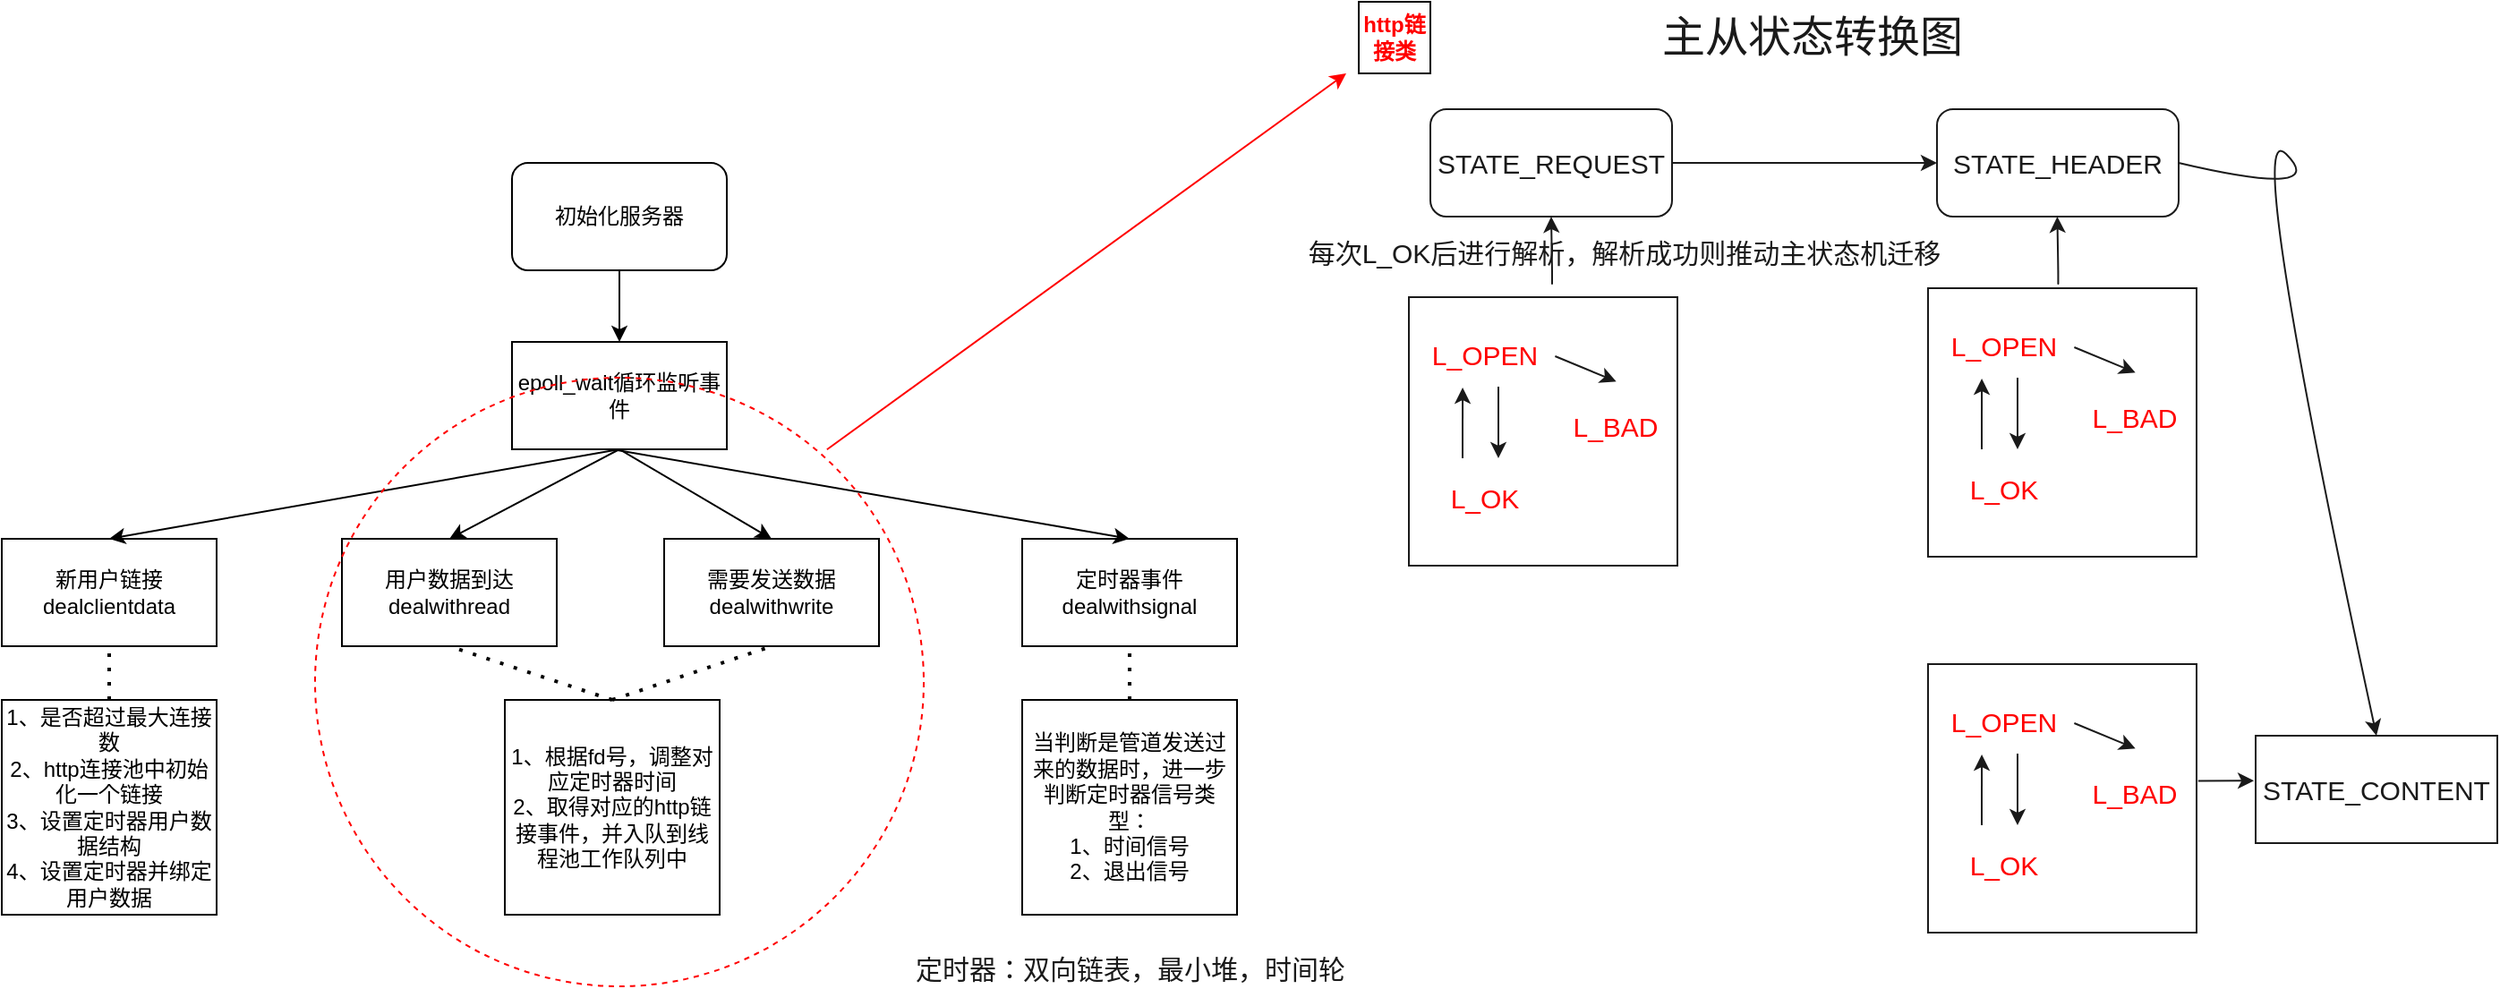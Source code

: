 <mxfile version="17.5.0" type="github">
  <diagram id="A5NiPpgJj7nc6MVz3xeY" name="Page-1">
    <mxGraphModel dx="1673" dy="941" grid="1" gridSize="10" guides="1" tooltips="1" connect="1" arrows="1" fold="1" page="1" pageScale="1" pageWidth="827" pageHeight="1169" math="0" shadow="0">
      <root>
        <mxCell id="0" />
        <mxCell id="1" parent="0" />
        <mxCell id="RjcR3AsE55ujhxijjUr5-1" value="初始化服务器" style="rounded=1;whiteSpace=wrap;html=1;" vertex="1" parent="1">
          <mxGeometry x="354" y="90" width="120" height="60" as="geometry" />
        </mxCell>
        <mxCell id="RjcR3AsE55ujhxijjUr5-3" value="epoll_wait循环监听事件" style="rounded=0;whiteSpace=wrap;html=1;" vertex="1" parent="1">
          <mxGeometry x="354" y="190" width="120" height="60" as="geometry" />
        </mxCell>
        <mxCell id="RjcR3AsE55ujhxijjUr5-4" value="新用户链接&lt;br&gt;dealclientdata" style="rounded=0;whiteSpace=wrap;html=1;" vertex="1" parent="1">
          <mxGeometry x="69" y="300" width="120" height="60" as="geometry" />
        </mxCell>
        <mxCell id="RjcR3AsE55ujhxijjUr5-5" value="用户数据到达&lt;br&gt;dealwithread" style="rounded=0;whiteSpace=wrap;html=1;" vertex="1" parent="1">
          <mxGeometry x="259" y="300" width="120" height="60" as="geometry" />
        </mxCell>
        <mxCell id="RjcR3AsE55ujhxijjUr5-6" value="需要发送数据&lt;br&gt;dealwithwrite" style="rounded=0;whiteSpace=wrap;html=1;" vertex="1" parent="1">
          <mxGeometry x="439" y="300" width="120" height="60" as="geometry" />
        </mxCell>
        <mxCell id="RjcR3AsE55ujhxijjUr5-7" value="定时器事件&lt;br&gt;dealwithsignal" style="rounded=0;whiteSpace=wrap;html=1;" vertex="1" parent="1">
          <mxGeometry x="639" y="300" width="120" height="60" as="geometry" />
        </mxCell>
        <mxCell id="RjcR3AsE55ujhxijjUr5-9" value="" style="endArrow=classic;html=1;rounded=0;entryX=0.5;entryY=0;entryDx=0;entryDy=0;exitX=0.5;exitY=1;exitDx=0;exitDy=0;" edge="1" parent="1" source="RjcR3AsE55ujhxijjUr5-3" target="RjcR3AsE55ujhxijjUr5-4">
          <mxGeometry width="50" height="50" relative="1" as="geometry">
            <mxPoint x="190" y="270" as="sourcePoint" />
            <mxPoint x="240" y="220" as="targetPoint" />
          </mxGeometry>
        </mxCell>
        <mxCell id="RjcR3AsE55ujhxijjUr5-10" value="" style="endArrow=classic;html=1;rounded=0;entryX=0.5;entryY=0;entryDx=0;entryDy=0;exitX=0.5;exitY=1;exitDx=0;exitDy=0;" edge="1" parent="1" source="RjcR3AsE55ujhxijjUr5-3" target="RjcR3AsE55ujhxijjUr5-5">
          <mxGeometry width="50" height="50" relative="1" as="geometry">
            <mxPoint x="424" y="260.0" as="sourcePoint" />
            <mxPoint x="139" y="310.0" as="targetPoint" />
          </mxGeometry>
        </mxCell>
        <mxCell id="RjcR3AsE55ujhxijjUr5-11" value="" style="endArrow=classic;html=1;rounded=0;entryX=0.5;entryY=0;entryDx=0;entryDy=0;exitX=0.5;exitY=1;exitDx=0;exitDy=0;" edge="1" parent="1" source="RjcR3AsE55ujhxijjUr5-3" target="RjcR3AsE55ujhxijjUr5-6">
          <mxGeometry width="50" height="50" relative="1" as="geometry">
            <mxPoint x="434" y="270.0" as="sourcePoint" />
            <mxPoint x="149" y="320.0" as="targetPoint" />
          </mxGeometry>
        </mxCell>
        <mxCell id="RjcR3AsE55ujhxijjUr5-12" value="" style="endArrow=classic;html=1;rounded=0;entryX=0.5;entryY=0;entryDx=0;entryDy=0;" edge="1" parent="1" target="RjcR3AsE55ujhxijjUr5-7">
          <mxGeometry width="50" height="50" relative="1" as="geometry">
            <mxPoint x="410" y="250" as="sourcePoint" />
            <mxPoint x="159" y="330.0" as="targetPoint" />
          </mxGeometry>
        </mxCell>
        <mxCell id="RjcR3AsE55ujhxijjUr5-13" value="" style="endArrow=classic;html=1;rounded=0;entryX=0.5;entryY=0;entryDx=0;entryDy=0;exitX=0.5;exitY=1;exitDx=0;exitDy=0;" edge="1" parent="1" source="RjcR3AsE55ujhxijjUr5-1" target="RjcR3AsE55ujhxijjUr5-3">
          <mxGeometry width="50" height="50" relative="1" as="geometry">
            <mxPoint x="454" y="290.0" as="sourcePoint" />
            <mxPoint x="169" y="340.0" as="targetPoint" />
          </mxGeometry>
        </mxCell>
        <mxCell id="RjcR3AsE55ujhxijjUr5-14" value="1、是否超过最大连接数&lt;br&gt;2、http连接池中初始化一个链接&lt;br&gt;3、设置定时器用户数据结构&lt;br&gt;4、设置定时器并绑定用户数据" style="whiteSpace=wrap;html=1;aspect=fixed;" vertex="1" parent="1">
          <mxGeometry x="69" y="390" width="120" height="120" as="geometry" />
        </mxCell>
        <mxCell id="RjcR3AsE55ujhxijjUr5-17" value="" style="endArrow=none;dashed=1;html=1;dashPattern=1 3;strokeWidth=2;rounded=0;entryX=0.5;entryY=1;entryDx=0;entryDy=0;exitX=0.5;exitY=0;exitDx=0;exitDy=0;" edge="1" parent="1" source="RjcR3AsE55ujhxijjUr5-14" target="RjcR3AsE55ujhxijjUr5-4">
          <mxGeometry width="50" height="50" relative="1" as="geometry">
            <mxPoint x="120" y="410" as="sourcePoint" />
            <mxPoint x="170" y="360" as="targetPoint" />
          </mxGeometry>
        </mxCell>
        <mxCell id="RjcR3AsE55ujhxijjUr5-18" value="1、根据fd号，调整对应定时器时间&lt;br&gt;2、取得对应的http链接事件，并入队到线程池工作队列中" style="whiteSpace=wrap;html=1;aspect=fixed;" vertex="1" parent="1">
          <mxGeometry x="350" y="390" width="120" height="120" as="geometry" />
        </mxCell>
        <mxCell id="RjcR3AsE55ujhxijjUr5-19" value="" style="endArrow=none;dashed=1;html=1;dashPattern=1 3;strokeWidth=2;rounded=0;exitX=0.5;exitY=0;exitDx=0;exitDy=0;entryX=0.5;entryY=1;entryDx=0;entryDy=0;" edge="1" parent="1" source="RjcR3AsE55ujhxijjUr5-18" target="RjcR3AsE55ujhxijjUr5-5">
          <mxGeometry width="50" height="50" relative="1" as="geometry">
            <mxPoint x="300" y="410" as="sourcePoint" />
            <mxPoint x="350" y="360" as="targetPoint" />
          </mxGeometry>
        </mxCell>
        <mxCell id="RjcR3AsE55ujhxijjUr5-20" value="" style="endArrow=none;dashed=1;html=1;dashPattern=1 3;strokeWidth=2;rounded=0;entryX=0.5;entryY=1;entryDx=0;entryDy=0;" edge="1" parent="1" target="RjcR3AsE55ujhxijjUr5-6">
          <mxGeometry width="50" height="50" relative="1" as="geometry">
            <mxPoint x="410" y="390" as="sourcePoint" />
            <mxPoint x="540" y="370" as="targetPoint" />
          </mxGeometry>
        </mxCell>
        <mxCell id="RjcR3AsE55ujhxijjUr5-21" value="当判断是管道发送过来的数据时，进一步判断定时器信号类型：&lt;br&gt;1、时间信号&lt;br&gt;2、退出信号" style="whiteSpace=wrap;html=1;aspect=fixed;" vertex="1" parent="1">
          <mxGeometry x="639" y="390" width="120" height="120" as="geometry" />
        </mxCell>
        <mxCell id="RjcR3AsE55ujhxijjUr5-22" value="" style="endArrow=none;dashed=1;html=1;dashPattern=1 3;strokeWidth=2;rounded=0;entryX=0.5;entryY=1;entryDx=0;entryDy=0;exitX=0.5;exitY=0;exitDx=0;exitDy=0;" edge="1" parent="1" source="RjcR3AsE55ujhxijjUr5-21" target="RjcR3AsE55ujhxijjUr5-7">
          <mxGeometry width="50" height="50" relative="1" as="geometry">
            <mxPoint x="580" y="430" as="sourcePoint" />
            <mxPoint x="630" y="380" as="targetPoint" />
          </mxGeometry>
        </mxCell>
        <mxCell id="RjcR3AsE55ujhxijjUr5-23" value="&lt;b&gt;&lt;font color=&quot;#ff0000&quot;&gt;http链接类&lt;/font&gt;&lt;/b&gt;" style="whiteSpace=wrap;html=1;aspect=fixed;" vertex="1" parent="1">
          <mxGeometry x="827" width="40" height="40" as="geometry" />
        </mxCell>
        <mxCell id="RjcR3AsE55ujhxijjUr5-27" value="" style="ellipse;whiteSpace=wrap;html=1;aspect=fixed;dashed=1;fillColor=none;strokeColor=#FF0000;" vertex="1" parent="1">
          <mxGeometry x="244" y="210" width="340" height="340" as="geometry" />
        </mxCell>
        <mxCell id="RjcR3AsE55ujhxijjUr5-28" value="" style="endArrow=classic;html=1;rounded=1;exitX=0.841;exitY=0.118;exitDx=0;exitDy=0;exitPerimeter=0;strokeColor=#FF0000;" edge="1" parent="1" source="RjcR3AsE55ujhxijjUr5-27">
          <mxGeometry width="50" height="50" relative="1" as="geometry">
            <mxPoint x="540" y="250" as="sourcePoint" />
            <mxPoint x="820" y="40" as="targetPoint" />
          </mxGeometry>
        </mxCell>
        <mxCell id="RjcR3AsE55ujhxijjUr5-29" value="&lt;font style=&quot;font-size: 24px&quot;&gt;主从状态转换图&lt;/font&gt;" style="text;html=1;align=center;verticalAlign=middle;resizable=0;points=[];autosize=1;strokeColor=none;fillColor=none;fontColor=#1A1A1A;" vertex="1" parent="1">
          <mxGeometry x="990" y="10" width="180" height="20" as="geometry" />
        </mxCell>
        <mxCell id="RjcR3AsE55ujhxijjUr5-30" value="" style="whiteSpace=wrap;html=1;aspect=fixed;fontSize=24;fontColor=#FF0000;strokeColor=#1A1A1A;fillColor=none;" vertex="1" parent="1">
          <mxGeometry x="855" y="165" width="150" height="150" as="geometry" />
        </mxCell>
        <mxCell id="RjcR3AsE55ujhxijjUr5-33" value="&lt;font style=&quot;font-size: 15px&quot;&gt;L_OPEN&lt;/font&gt;" style="text;html=1;align=center;verticalAlign=middle;resizable=0;points=[];autosize=1;strokeColor=none;fillColor=none;fontSize=24;fontColor=#FF0000;" vertex="1" parent="1">
          <mxGeometry x="862" y="175" width="70" height="40" as="geometry" />
        </mxCell>
        <mxCell id="RjcR3AsE55ujhxijjUr5-34" value="&lt;font style=&quot;font-size: 15px&quot;&gt;L_OK&lt;/font&gt;" style="text;html=1;align=center;verticalAlign=middle;resizable=0;points=[];autosize=1;strokeColor=none;fillColor=none;fontSize=24;fontColor=#FF0000;" vertex="1" parent="1">
          <mxGeometry x="872" y="255" width="50" height="40" as="geometry" />
        </mxCell>
        <mxCell id="RjcR3AsE55ujhxijjUr5-35" value="&lt;font style=&quot;font-size: 15px&quot;&gt;L_BAD&lt;/font&gt;" style="text;html=1;align=center;verticalAlign=middle;resizable=0;points=[];autosize=1;strokeColor=none;fillColor=none;fontSize=24;fontColor=#FF0000;" vertex="1" parent="1">
          <mxGeometry x="940" y="215" width="60" height="40" as="geometry" />
        </mxCell>
        <mxCell id="RjcR3AsE55ujhxijjUr5-44" value="" style="endArrow=classic;html=1;rounded=1;fontSize=15;fontColor=#FF0000;strokeColor=#1A1A1A;entryX=0.329;entryY=1.013;entryDx=0;entryDy=0;entryPerimeter=0;" edge="1" parent="1" target="RjcR3AsE55ujhxijjUr5-33">
          <mxGeometry width="50" height="50" relative="1" as="geometry">
            <mxPoint x="885" y="255" as="sourcePoint" />
            <mxPoint x="925" y="365" as="targetPoint" />
          </mxGeometry>
        </mxCell>
        <mxCell id="RjcR3AsE55ujhxijjUr5-45" value="" style="endArrow=classic;html=1;rounded=1;fontSize=15;fontColor=#FF0000;strokeColor=#1A1A1A;" edge="1" parent="1">
          <mxGeometry width="50" height="50" relative="1" as="geometry">
            <mxPoint x="905" y="215" as="sourcePoint" />
            <mxPoint x="905" y="255" as="targetPoint" />
          </mxGeometry>
        </mxCell>
        <mxCell id="RjcR3AsE55ujhxijjUr5-46" value="" style="endArrow=classic;html=1;rounded=1;fontSize=15;fontColor=#FF0000;strokeColor=#1A1A1A;entryX=0.514;entryY=-0.071;entryDx=0;entryDy=0;entryPerimeter=0;exitX=1.067;exitY=0.575;exitDx=0;exitDy=0;exitPerimeter=0;" edge="1" parent="1" source="RjcR3AsE55ujhxijjUr5-33" target="RjcR3AsE55ujhxijjUr5-35">
          <mxGeometry width="50" height="50" relative="1" as="geometry">
            <mxPoint x="975" y="405" as="sourcePoint" />
            <mxPoint x="905.03" y="235.52" as="targetPoint" />
          </mxGeometry>
        </mxCell>
        <mxCell id="RjcR3AsE55ujhxijjUr5-47" value="" style="whiteSpace=wrap;html=1;aspect=fixed;fontSize=24;fontColor=#FF0000;strokeColor=#1A1A1A;fillColor=none;" vertex="1" parent="1">
          <mxGeometry x="1145" y="160" width="150" height="150" as="geometry" />
        </mxCell>
        <mxCell id="RjcR3AsE55ujhxijjUr5-48" value="&lt;font style=&quot;font-size: 15px&quot;&gt;L_OPEN&lt;/font&gt;" style="text;html=1;align=center;verticalAlign=middle;resizable=0;points=[];autosize=1;strokeColor=none;fillColor=none;fontSize=24;fontColor=#FF0000;" vertex="1" parent="1">
          <mxGeometry x="1152" y="170" width="70" height="40" as="geometry" />
        </mxCell>
        <mxCell id="RjcR3AsE55ujhxijjUr5-49" value="&lt;font style=&quot;font-size: 15px&quot;&gt;L_OK&lt;/font&gt;" style="text;html=1;align=center;verticalAlign=middle;resizable=0;points=[];autosize=1;strokeColor=none;fillColor=none;fontSize=24;fontColor=#FF0000;" vertex="1" parent="1">
          <mxGeometry x="1162" y="250" width="50" height="40" as="geometry" />
        </mxCell>
        <mxCell id="RjcR3AsE55ujhxijjUr5-50" value="&lt;font style=&quot;font-size: 15px&quot;&gt;L_BAD&lt;/font&gt;" style="text;html=1;align=center;verticalAlign=middle;resizable=0;points=[];autosize=1;strokeColor=none;fillColor=none;fontSize=24;fontColor=#FF0000;" vertex="1" parent="1">
          <mxGeometry x="1230" y="210" width="60" height="40" as="geometry" />
        </mxCell>
        <mxCell id="RjcR3AsE55ujhxijjUr5-51" value="" style="endArrow=classic;html=1;rounded=1;fontSize=15;fontColor=#FF0000;strokeColor=#1A1A1A;entryX=0.329;entryY=1.013;entryDx=0;entryDy=0;entryPerimeter=0;" edge="1" parent="1" target="RjcR3AsE55ujhxijjUr5-48">
          <mxGeometry width="50" height="50" relative="1" as="geometry">
            <mxPoint x="1175" y="250" as="sourcePoint" />
            <mxPoint x="1215" y="360" as="targetPoint" />
          </mxGeometry>
        </mxCell>
        <mxCell id="RjcR3AsE55ujhxijjUr5-52" value="" style="endArrow=classic;html=1;rounded=1;fontSize=15;fontColor=#FF0000;strokeColor=#1A1A1A;" edge="1" parent="1">
          <mxGeometry width="50" height="50" relative="1" as="geometry">
            <mxPoint x="1195" y="210" as="sourcePoint" />
            <mxPoint x="1195" y="250" as="targetPoint" />
          </mxGeometry>
        </mxCell>
        <mxCell id="RjcR3AsE55ujhxijjUr5-53" value="" style="endArrow=classic;html=1;rounded=1;fontSize=15;fontColor=#FF0000;strokeColor=#1A1A1A;entryX=0.514;entryY=-0.071;entryDx=0;entryDy=0;entryPerimeter=0;exitX=1.067;exitY=0.575;exitDx=0;exitDy=0;exitPerimeter=0;" edge="1" parent="1" source="RjcR3AsE55ujhxijjUr5-48" target="RjcR3AsE55ujhxijjUr5-50">
          <mxGeometry width="50" height="50" relative="1" as="geometry">
            <mxPoint x="1265" y="400" as="sourcePoint" />
            <mxPoint x="1195.03" y="230.52" as="targetPoint" />
          </mxGeometry>
        </mxCell>
        <mxCell id="RjcR3AsE55ujhxijjUr5-54" value="" style="whiteSpace=wrap;html=1;aspect=fixed;fontSize=24;fontColor=#FF0000;strokeColor=#1A1A1A;fillColor=none;" vertex="1" parent="1">
          <mxGeometry x="1145" y="370" width="150" height="150" as="geometry" />
        </mxCell>
        <mxCell id="RjcR3AsE55ujhxijjUr5-55" value="&lt;font style=&quot;font-size: 15px&quot;&gt;L_OPEN&lt;/font&gt;" style="text;html=1;align=center;verticalAlign=middle;resizable=0;points=[];autosize=1;strokeColor=none;fillColor=none;fontSize=24;fontColor=#FF0000;" vertex="1" parent="1">
          <mxGeometry x="1152" y="380" width="70" height="40" as="geometry" />
        </mxCell>
        <mxCell id="RjcR3AsE55ujhxijjUr5-56" value="&lt;font style=&quot;font-size: 15px&quot;&gt;L_OK&lt;/font&gt;" style="text;html=1;align=center;verticalAlign=middle;resizable=0;points=[];autosize=1;strokeColor=none;fillColor=none;fontSize=24;fontColor=#FF0000;" vertex="1" parent="1">
          <mxGeometry x="1162" y="460" width="50" height="40" as="geometry" />
        </mxCell>
        <mxCell id="RjcR3AsE55ujhxijjUr5-57" value="&lt;font style=&quot;font-size: 15px&quot;&gt;L_BAD&lt;/font&gt;" style="text;html=1;align=center;verticalAlign=middle;resizable=0;points=[];autosize=1;strokeColor=none;fillColor=none;fontSize=24;fontColor=#FF0000;" vertex="1" parent="1">
          <mxGeometry x="1230" y="420" width="60" height="40" as="geometry" />
        </mxCell>
        <mxCell id="RjcR3AsE55ujhxijjUr5-58" value="" style="endArrow=classic;html=1;rounded=1;fontSize=15;fontColor=#FF0000;strokeColor=#1A1A1A;entryX=0.329;entryY=1.013;entryDx=0;entryDy=0;entryPerimeter=0;" edge="1" parent="1" target="RjcR3AsE55ujhxijjUr5-55">
          <mxGeometry width="50" height="50" relative="1" as="geometry">
            <mxPoint x="1175" y="460" as="sourcePoint" />
            <mxPoint x="1215" y="570" as="targetPoint" />
          </mxGeometry>
        </mxCell>
        <mxCell id="RjcR3AsE55ujhxijjUr5-59" value="" style="endArrow=classic;html=1;rounded=1;fontSize=15;fontColor=#FF0000;strokeColor=#1A1A1A;" edge="1" parent="1">
          <mxGeometry width="50" height="50" relative="1" as="geometry">
            <mxPoint x="1195" y="420" as="sourcePoint" />
            <mxPoint x="1195" y="460" as="targetPoint" />
          </mxGeometry>
        </mxCell>
        <mxCell id="RjcR3AsE55ujhxijjUr5-60" value="" style="endArrow=classic;html=1;rounded=1;fontSize=15;fontColor=#FF0000;strokeColor=#1A1A1A;entryX=0.514;entryY=-0.071;entryDx=0;entryDy=0;entryPerimeter=0;exitX=1.067;exitY=0.575;exitDx=0;exitDy=0;exitPerimeter=0;" edge="1" parent="1" source="RjcR3AsE55ujhxijjUr5-55" target="RjcR3AsE55ujhxijjUr5-57">
          <mxGeometry width="50" height="50" relative="1" as="geometry">
            <mxPoint x="1265" y="610" as="sourcePoint" />
            <mxPoint x="1195.03" y="440.52" as="targetPoint" />
          </mxGeometry>
        </mxCell>
        <mxCell id="RjcR3AsE55ujhxijjUr5-66" value="&lt;font color=&quot;#1a1a1a&quot;&gt;STATE_REQUEST&lt;/font&gt;" style="rounded=1;whiteSpace=wrap;html=1;fontSize=15;fontColor=#FF0000;strokeColor=#1A1A1A;fillColor=none;" vertex="1" parent="1">
          <mxGeometry x="867" y="60" width="135" height="60" as="geometry" />
        </mxCell>
        <mxCell id="RjcR3AsE55ujhxijjUr5-67" value="&lt;font color=&quot;#1a1a1a&quot;&gt;STATE_HEADER&lt;/font&gt;" style="rounded=1;whiteSpace=wrap;html=1;fontSize=15;fontColor=#FF0000;strokeColor=#1A1A1A;fillColor=none;" vertex="1" parent="1">
          <mxGeometry x="1150" y="60" width="135" height="60" as="geometry" />
        </mxCell>
        <mxCell id="RjcR3AsE55ujhxijjUr5-68" value="&lt;font color=&quot;#1a1a1a&quot;&gt;STATE_CONTENT&lt;/font&gt;" style="rounded=1;whiteSpace=wrap;html=1;fontSize=15;fontColor=#FF0000;strokeColor=#1A1A1A;fillColor=none;arcSize=0;" vertex="1" parent="1">
          <mxGeometry x="1328" y="410" width="135" height="60" as="geometry" />
        </mxCell>
        <mxCell id="RjcR3AsE55ujhxijjUr5-69" value="" style="endArrow=classic;html=1;rounded=1;fontSize=15;fontColor=#FF0000;strokeColor=#1A1A1A;entryX=0;entryY=0.5;entryDx=0;entryDy=0;exitX=1;exitY=0.5;exitDx=0;exitDy=0;" edge="1" parent="1" source="RjcR3AsE55ujhxijjUr5-66" target="RjcR3AsE55ujhxijjUr5-67">
          <mxGeometry width="50" height="50" relative="1" as="geometry">
            <mxPoint x="1020" y="120" as="sourcePoint" />
            <mxPoint x="1070" y="70" as="targetPoint" />
          </mxGeometry>
        </mxCell>
        <mxCell id="RjcR3AsE55ujhxijjUr5-70" value="" style="curved=1;endArrow=classic;html=1;rounded=1;fontSize=15;fontColor=#FF0000;strokeColor=#1A1A1A;exitX=1;exitY=0.5;exitDx=0;exitDy=0;entryX=0.5;entryY=0;entryDx=0;entryDy=0;" edge="1" parent="1" source="RjcR3AsE55ujhxijjUr5-67" target="RjcR3AsE55ujhxijjUr5-68">
          <mxGeometry width="50" height="50" relative="1" as="geometry">
            <mxPoint x="1320" y="110" as="sourcePoint" />
            <mxPoint x="1370" y="60" as="targetPoint" />
            <Array as="points">
              <mxPoint x="1370" y="110" />
              <mxPoint x="1320" y="60" />
            </Array>
          </mxGeometry>
        </mxCell>
        <mxCell id="RjcR3AsE55ujhxijjUr5-71" value="" style="endArrow=classic;html=1;rounded=1;fontSize=15;fontColor=#FF0000;strokeColor=#1A1A1A;entryX=0.5;entryY=1;entryDx=0;entryDy=0;" edge="1" parent="1" target="RjcR3AsE55ujhxijjUr5-66">
          <mxGeometry width="50" height="50" relative="1" as="geometry">
            <mxPoint x="935" y="150" as="sourcePoint" />
            <mxPoint x="960" y="130" as="targetPoint" />
            <Array as="points">
              <mxPoint x="935" y="160" />
              <mxPoint x="935" y="150" />
            </Array>
          </mxGeometry>
        </mxCell>
        <mxCell id="RjcR3AsE55ujhxijjUr5-72" value="" style="endArrow=classic;html=1;rounded=1;fontSize=15;fontColor=#FF0000;strokeColor=#1A1A1A;entryX=0.5;entryY=1;entryDx=0;entryDy=0;" edge="1" parent="1">
          <mxGeometry width="50" height="50" relative="1" as="geometry">
            <mxPoint x="1217.71" y="150" as="sourcePoint" />
            <mxPoint x="1217.21" y="120.0" as="targetPoint" />
            <Array as="points">
              <mxPoint x="1217.71" y="160" />
              <mxPoint x="1217.71" y="150" />
            </Array>
          </mxGeometry>
        </mxCell>
        <mxCell id="RjcR3AsE55ujhxijjUr5-73" value="" style="endArrow=classic;html=1;rounded=1;fontSize=15;fontColor=#FF0000;strokeColor=#1A1A1A;entryX=-0.007;entryY=0.419;entryDx=0;entryDy=0;entryPerimeter=0;exitX=1.006;exitY=0.435;exitDx=0;exitDy=0;exitPerimeter=0;" edge="1" parent="1" source="RjcR3AsE55ujhxijjUr5-54" target="RjcR3AsE55ujhxijjUr5-68">
          <mxGeometry width="50" height="50" relative="1" as="geometry">
            <mxPoint x="1300.5" y="430" as="sourcePoint" />
            <mxPoint x="1300" y="420" as="targetPoint" />
            <Array as="points" />
          </mxGeometry>
        </mxCell>
        <mxCell id="RjcR3AsE55ujhxijjUr5-74" value="&lt;font color=&quot;#1a1a1a&quot;&gt;每次L_OK后进行解析，解析成功则推动主状态机迁移&lt;/font&gt;" style="text;html=1;align=center;verticalAlign=middle;resizable=0;points=[];autosize=1;strokeColor=none;fillColor=none;fontSize=15;fontColor=#FF0000;" vertex="1" parent="1">
          <mxGeometry x="790" y="130" width="370" height="20" as="geometry" />
        </mxCell>
        <mxCell id="RjcR3AsE55ujhxijjUr5-76" value="定时器：双向链表，最小堆，时间轮" style="text;html=1;align=center;verticalAlign=middle;resizable=0;points=[];autosize=1;strokeColor=none;fillColor=none;fontSize=15;fontColor=#1A1A1A;" vertex="1" parent="1">
          <mxGeometry x="569" y="530" width="260" height="20" as="geometry" />
        </mxCell>
      </root>
    </mxGraphModel>
  </diagram>
</mxfile>
